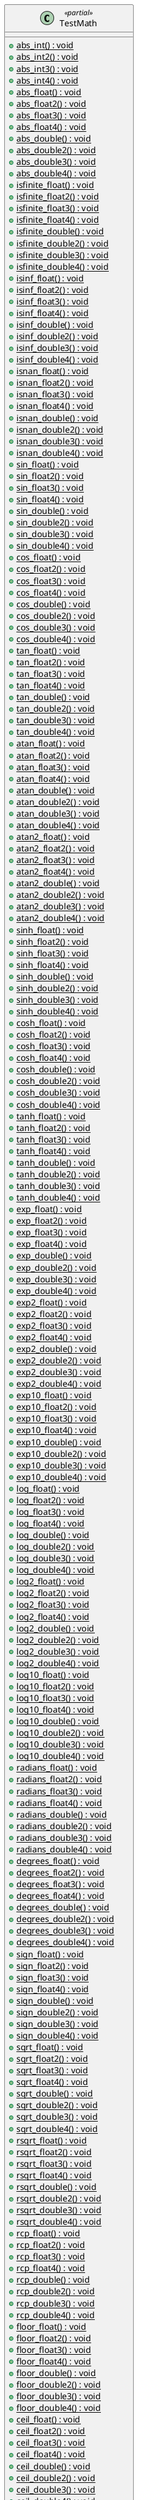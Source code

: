 @startuml
class TestMath <<partial>> {
    + {static} abs_int() : void
    + {static} abs_int2() : void
    + {static} abs_int3() : void
    + {static} abs_int4() : void
    + {static} abs_float() : void
    + {static} abs_float2() : void
    + {static} abs_float3() : void
    + {static} abs_float4() : void
    + {static} abs_double() : void
    + {static} abs_double2() : void
    + {static} abs_double3() : void
    + {static} abs_double4() : void
    + {static} isfinite_float() : void
    + {static} isfinite_float2() : void
    + {static} isfinite_float3() : void
    + {static} isfinite_float4() : void
    + {static} isfinite_double() : void
    + {static} isfinite_double2() : void
    + {static} isfinite_double3() : void
    + {static} isfinite_double4() : void
    + {static} isinf_float() : void
    + {static} isinf_float2() : void
    + {static} isinf_float3() : void
    + {static} isinf_float4() : void
    + {static} isinf_double() : void
    + {static} isinf_double2() : void
    + {static} isinf_double3() : void
    + {static} isinf_double4() : void
    + {static} isnan_float() : void
    + {static} isnan_float2() : void
    + {static} isnan_float3() : void
    + {static} isnan_float4() : void
    + {static} isnan_double() : void
    + {static} isnan_double2() : void
    + {static} isnan_double3() : void
    + {static} isnan_double4() : void
    + {static} sin_float() : void
    + {static} sin_float2() : void
    + {static} sin_float3() : void
    + {static} sin_float4() : void
    + {static} sin_double() : void
    + {static} sin_double2() : void
    + {static} sin_double3() : void
    + {static} sin_double4() : void
    + {static} cos_float() : void
    + {static} cos_float2() : void
    + {static} cos_float3() : void
    + {static} cos_float4() : void
    + {static} cos_double() : void
    + {static} cos_double2() : void
    + {static} cos_double3() : void
    + {static} cos_double4() : void
    + {static} tan_float() : void
    + {static} tan_float2() : void
    + {static} tan_float3() : void
    + {static} tan_float4() : void
    + {static} tan_double() : void
    + {static} tan_double2() : void
    + {static} tan_double3() : void
    + {static} tan_double4() : void
    + {static} atan_float() : void
    + {static} atan_float2() : void
    + {static} atan_float3() : void
    + {static} atan_float4() : void
    + {static} atan_double() : void
    + {static} atan_double2() : void
    + {static} atan_double3() : void
    + {static} atan_double4() : void
    + {static} atan2_float() : void
    + {static} atan2_float2() : void
    + {static} atan2_float3() : void
    + {static} atan2_float4() : void
    + {static} atan2_double() : void
    + {static} atan2_double2() : void
    + {static} atan2_double3() : void
    + {static} atan2_double4() : void
    + {static} sinh_float() : void
    + {static} sinh_float2() : void
    + {static} sinh_float3() : void
    + {static} sinh_float4() : void
    + {static} sinh_double() : void
    + {static} sinh_double2() : void
    + {static} sinh_double3() : void
    + {static} sinh_double4() : void
    + {static} cosh_float() : void
    + {static} cosh_float2() : void
    + {static} cosh_float3() : void
    + {static} cosh_float4() : void
    + {static} cosh_double() : void
    + {static} cosh_double2() : void
    + {static} cosh_double3() : void
    + {static} cosh_double4() : void
    + {static} tanh_float() : void
    + {static} tanh_float2() : void
    + {static} tanh_float3() : void
    + {static} tanh_float4() : void
    + {static} tanh_double() : void
    + {static} tanh_double2() : void
    + {static} tanh_double3() : void
    + {static} tanh_double4() : void
    + {static} exp_float() : void
    + {static} exp_float2() : void
    + {static} exp_float3() : void
    + {static} exp_float4() : void
    + {static} exp_double() : void
    + {static} exp_double2() : void
    + {static} exp_double3() : void
    + {static} exp_double4() : void
    + {static} exp2_float() : void
    + {static} exp2_float2() : void
    + {static} exp2_float3() : void
    + {static} exp2_float4() : void
    + {static} exp2_double() : void
    + {static} exp2_double2() : void
    + {static} exp2_double3() : void
    + {static} exp2_double4() : void
    + {static} exp10_float() : void
    + {static} exp10_float2() : void
    + {static} exp10_float3() : void
    + {static} exp10_float4() : void
    + {static} exp10_double() : void
    + {static} exp10_double2() : void
    + {static} exp10_double3() : void
    + {static} exp10_double4() : void
    + {static} log_float() : void
    + {static} log_float2() : void
    + {static} log_float3() : void
    + {static} log_float4() : void
    + {static} log_double() : void
    + {static} log_double2() : void
    + {static} log_double3() : void
    + {static} log_double4() : void
    + {static} log2_float() : void
    + {static} log2_float2() : void
    + {static} log2_float3() : void
    + {static} log2_float4() : void
    + {static} log2_double() : void
    + {static} log2_double2() : void
    + {static} log2_double3() : void
    + {static} log2_double4() : void
    + {static} log10_float() : void
    + {static} log10_float2() : void
    + {static} log10_float3() : void
    + {static} log10_float4() : void
    + {static} log10_double() : void
    + {static} log10_double2() : void
    + {static} log10_double3() : void
    + {static} log10_double4() : void
    + {static} radians_float() : void
    + {static} radians_float2() : void
    + {static} radians_float3() : void
    + {static} radians_float4() : void
    + {static} radians_double() : void
    + {static} radians_double2() : void
    + {static} radians_double3() : void
    + {static} radians_double4() : void
    + {static} degrees_float() : void
    + {static} degrees_float2() : void
    + {static} degrees_float3() : void
    + {static} degrees_float4() : void
    + {static} degrees_double() : void
    + {static} degrees_double2() : void
    + {static} degrees_double3() : void
    + {static} degrees_double4() : void
    + {static} sign_float() : void
    + {static} sign_float2() : void
    + {static} sign_float3() : void
    + {static} sign_float4() : void
    + {static} sign_double() : void
    + {static} sign_double2() : void
    + {static} sign_double3() : void
    + {static} sign_double4() : void
    + {static} sqrt_float() : void
    + {static} sqrt_float2() : void
    + {static} sqrt_float3() : void
    + {static} sqrt_float4() : void
    + {static} sqrt_double() : void
    + {static} sqrt_double2() : void
    + {static} sqrt_double3() : void
    + {static} sqrt_double4() : void
    + {static} rsqrt_float() : void
    + {static} rsqrt_float2() : void
    + {static} rsqrt_float3() : void
    + {static} rsqrt_float4() : void
    + {static} rsqrt_double() : void
    + {static} rsqrt_double2() : void
    + {static} rsqrt_double3() : void
    + {static} rsqrt_double4() : void
    + {static} rcp_float() : void
    + {static} rcp_float2() : void
    + {static} rcp_float3() : void
    + {static} rcp_float4() : void
    + {static} rcp_double() : void
    + {static} rcp_double2() : void
    + {static} rcp_double3() : void
    + {static} rcp_double4() : void
    + {static} floor_float() : void
    + {static} floor_float2() : void
    + {static} floor_float3() : void
    + {static} floor_float4() : void
    + {static} floor_double() : void
    + {static} floor_double2() : void
    + {static} floor_double3() : void
    + {static} floor_double4() : void
    + {static} ceil_float() : void
    + {static} ceil_float2() : void
    + {static} ceil_float3() : void
    + {static} ceil_float4() : void
    + {static} ceil_double() : void
    + {static} ceil_double2() : void
    + {static} ceil_double3() : void
    + {static} ceil_double4() : void
    + {static} round_float() : void
    + {static} round_float2() : void
    + {static} round_float3() : void
    + {static} round_float4() : void
    + {static} round_double() : void
    + {static} round_double2() : void
    + {static} round_double3() : void
    + {static} round_double4() : void
    + {static} trunc_float() : void
    + {static} trunc_float2() : void
    + {static} trunc_float3() : void
    + {static} trunc_float4() : void
    + {static} trunc_double() : void
    + {static} trunc_double2() : void
    + {static} trunc_double3() : void
    + {static} trunc_double4() : void
    + {static} frac_float() : void
    + {static} frac_float2() : void
    + {static} frac_float3() : void
    + {static} frac_float4() : void
    + {static} frac_double() : void
    + {static} frac_double2() : void
    + {static} frac_double3() : void
    + {static} frac_double4() : void
    + {static} lerp_float() : void
    + {static} lerp_float2() : void
    + {static} lerp_float3() : void
    + {static} lerp_float4() : void
    + {static} lerp_double() : void
    + {static} lerp_double2() : void
    + {static} lerp_double3() : void
    + {static} lerp_double4() : void
    + {static} unlerp_float() : void
    + {static} unlerp_float2() : void
    + {static} unlerp_float3() : void
    + {static} unlerp_float4() : void
    + {static} unlerp_double() : void
    + {static} unlerp_double2() : void
    + {static} unlerp_double3() : void
    + {static} unlerp_double4() : void
    + {static} remap_float() : void
    + {static} remap_float2() : void
    + {static} remap_float3() : void
    + {static} remap_float4() : void
    + {static} remap_double() : void
    + {static} remap_double2() : void
    + {static} remap_double3() : void
    + {static} remap_double4() : void
    + {static} clamp_int() : void
    + {static} clamp_int2() : void
    + {static} clamp_int3() : void
    + {static} clamp_int4() : void
    + {static} clamp_uint() : void
    + {static} clamp_uint2() : void
    + {static} clamp_uint3() : void
    + {static} clamp_uint4() : void
    + {static} clamp_long() : void
    + {static} clamp_ulong() : void
    + {static} clamp_float() : void
    + {static} clamp_float2() : void
    + {static} clamp_float3() : void
    + {static} clamp_float4() : void
    + {static} clamp_double() : void
    + {static} clamp_double2() : void
    + {static} clamp_double3() : void
    + {static} clamp_double4() : void
    + {static} saturate_float() : void
    + {static} saturate_float2() : void
    + {static} saturate_float3() : void
    + {static} saturate_float4() : void
    + {static} saturate_double() : void
    + {static} saturate_double2() : void
    + {static} saturate_double3() : void
    + {static} saturate_double4() : void
    + {static} step_float() : void
    + {static} step_float2() : void
    + {static} step_float3() : void
    + {static} step_float4() : void
    + {static} step_double() : void
    + {static} step_double2() : void
    + {static} step_double3() : void
    + {static} step_double4() : void
    + {static} min_int() : void
    + {static} min_int2() : void
    + {static} min_int3() : void
    + {static} min_int4() : void
    + {static} min_uint() : void
    + {static} min_uint2() : void
    + {static} min_uint3() : void
    + {static} min_uint4() : void
    + {static} min_long() : void
    + {static} min_ulong() : void
    + {static} min_float() : void
    + {static} min_float2() : void
    + {static} min_float3() : void
    + {static} min_float4() : void
    + {static} min_double() : void
    + {static} min_double2() : void
    + {static} min_double3() : void
    + {static} min_double4() : void
    + {static} max_int() : void
    + {static} max_int2() : void
    + {static} max_int3() : void
    + {static} max_int4() : void
    + {static} max_uint() : void
    + {static} max_uint2() : void
    + {static} max_uint3() : void
    + {static} max_uint4() : void
    + {static} max_long() : void
    + {static} max_ulong() : void
    + {static} max_float() : void
    + {static} max_float2() : void
    + {static} max_float3() : void
    + {static} max_float4() : void
    + {static} max_double() : void
    + {static} max_double2() : void
    + {static} max_double3() : void
    + {static} max_double4() : void
    + {static} smoothstep_float() : void
    + {static} smoothstep_float2() : void
    + {static} smoothstep_float3() : void
    + {static} smoothstep_float4() : void
    + {static} smoothstep_double() : void
    + {static} smoothstep_double2() : void
    + {static} smoothstep_double3() : void
    + {static} smoothstep_double4() : void
    + {static} mad_int() : void
    + {static} mad_int2() : void
    + {static} mad_int3() : void
    + {static} mad_int4() : void
    + {static} mad_uint() : void
    + {static} mad_uint2() : void
    + {static} mad_uint3() : void
    + {static} mad_uint4() : void
    + {static} mad_long() : void
    + {static} mad_ulong() : void
    + {static} mad_float() : void
    + {static} mad_float2() : void
    + {static} mad_float3() : void
    + {static} mad_float4() : void
    + {static} mad_double() : void
    + {static} mad_double2() : void
    + {static} mad_double3() : void
    + {static} mad_double4() : void
    + {static} fmod_float() : void
    + {static} fmod_float2() : void
    + {static} fmod_float3() : void
    + {static} fmod_float4() : void
    + {static} fmod_double() : void
    + {static} fmod_double2() : void
    + {static} fmod_double3() : void
    + {static} fmod_double4() : void
    + {static} pow_float() : void
    + {static} pow_float2() : void
    + {static} pow_float3() : void
    + {static} pow_float4() : void
    + {static} pow_double() : void
    + {static} pow_double2() : void
    + {static} pow_double3() : void
    + {static} pow_double4() : void
    + {static} ceilpow2_int() : void
    + {static} ceilpow2_int2() : void
    + {static} ceilpow2_int3() : void
    + {static} ceilpow2_int4() : void
    + {static} ceilpow2_uint() : void
    + {static} ceilpow2_uint2() : void
    + {static} ceilpow2_uint3() : void
    + {static} ceilpow2_uint4() : void
    + {static} ceilpow2_long() : void
    + {static} ceilpow2_ulong() : void
    + {static} floorlog2_int() : void
    + {static} floorlog2_int2() : void
    + {static} floorlog2_int3() : void
    + {static} floorlog2_int4() : void
    + {static} floorlog2_uint() : void
    + {static} floorlog2_uint2() : void
    + {static} floorlog2_uint3() : void
    + {static} floorlog2_uint4() : void
    + {static} ceillog2_int() : void
    + {static} ceillog2_int2() : void
    + {static} ceillog2_int3() : void
    + {static} ceillog2_int4() : void
    + {static} ceillog2_uint() : void
    + {static} ceillog2_uint2() : void
    + {static} ceillog2_uint3() : void
    + {static} ceillog2_uint4() : void
    + {static} ispow2_int() : void
    + {static} ispow2_int2() : void
    + {static} ispow2_int3() : void
    + {static} ispow2_int4() : void
    + {static} ispow2_uint() : void
    + {static} ispow2_uint2() : void
    + {static} ispow2_uint3() : void
    + {static} ispow2_uint4() : void
}
@enduml
